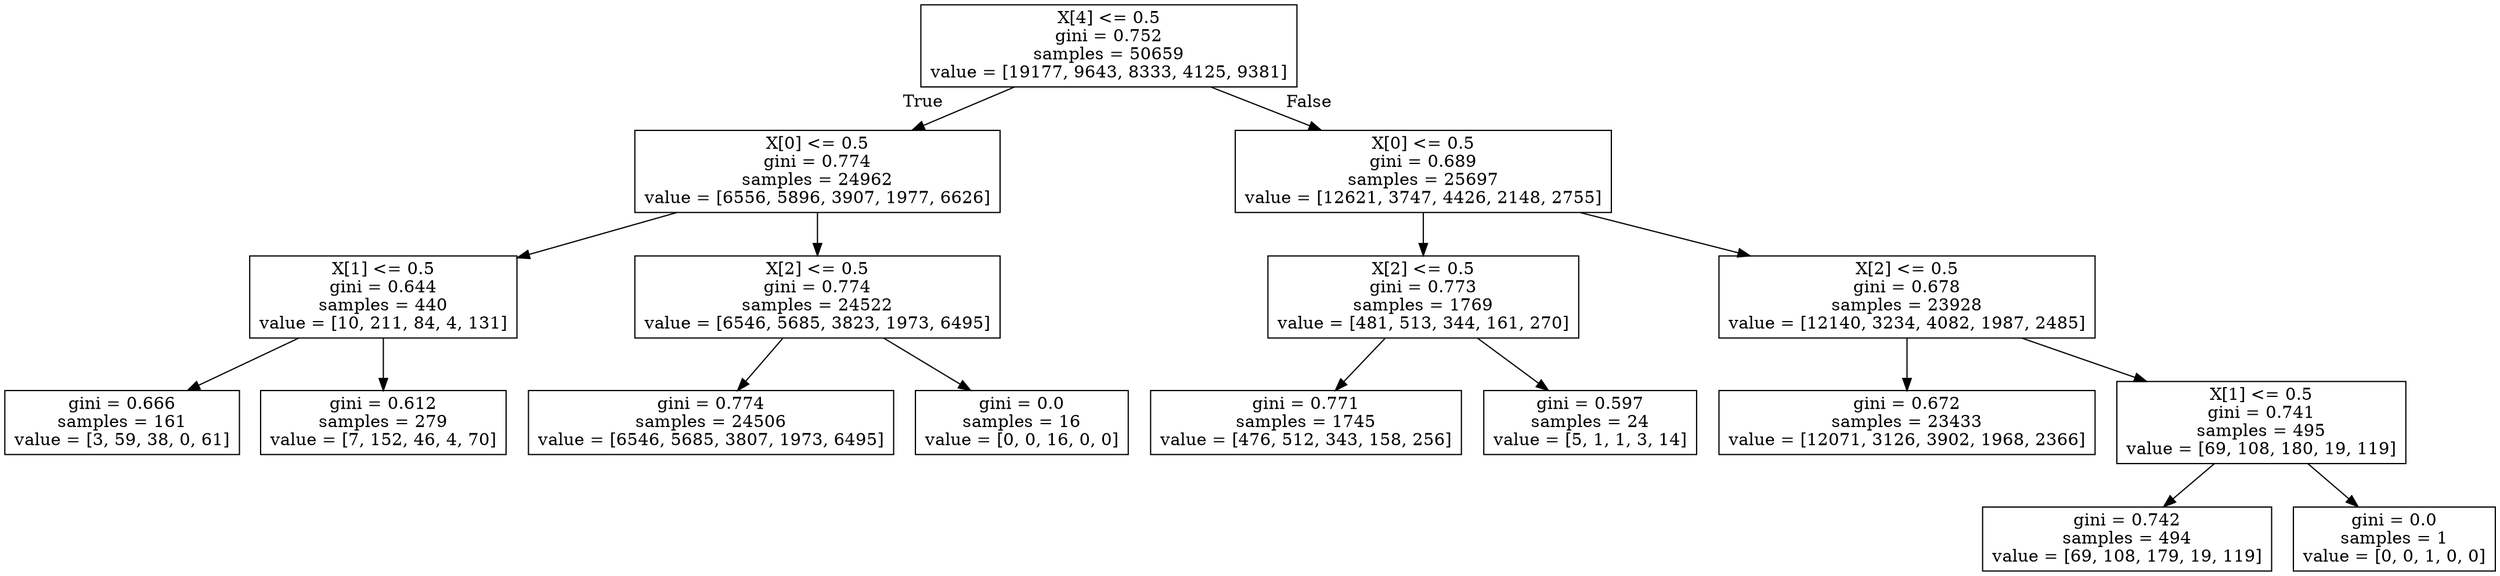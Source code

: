 digraph Tree {
node [shape=box] ;
0 [label="X[4] <= 0.5\ngini = 0.752\nsamples = 50659\nvalue = [19177, 9643, 8333, 4125, 9381]"] ;
1 [label="X[0] <= 0.5\ngini = 0.774\nsamples = 24962\nvalue = [6556, 5896, 3907, 1977, 6626]"] ;
0 -> 1 [labeldistance=2.5, labelangle=45, headlabel="True"] ;
2 [label="X[1] <= 0.5\ngini = 0.644\nsamples = 440\nvalue = [10, 211, 84, 4, 131]"] ;
1 -> 2 ;
3 [label="gini = 0.666\nsamples = 161\nvalue = [3, 59, 38, 0, 61]"] ;
2 -> 3 ;
4 [label="gini = 0.612\nsamples = 279\nvalue = [7, 152, 46, 4, 70]"] ;
2 -> 4 ;
5 [label="X[2] <= 0.5\ngini = 0.774\nsamples = 24522\nvalue = [6546, 5685, 3823, 1973, 6495]"] ;
1 -> 5 ;
6 [label="gini = 0.774\nsamples = 24506\nvalue = [6546, 5685, 3807, 1973, 6495]"] ;
5 -> 6 ;
7 [label="gini = 0.0\nsamples = 16\nvalue = [0, 0, 16, 0, 0]"] ;
5 -> 7 ;
8 [label="X[0] <= 0.5\ngini = 0.689\nsamples = 25697\nvalue = [12621, 3747, 4426, 2148, 2755]"] ;
0 -> 8 [labeldistance=2.5, labelangle=-45, headlabel="False"] ;
9 [label="X[2] <= 0.5\ngini = 0.773\nsamples = 1769\nvalue = [481, 513, 344, 161, 270]"] ;
8 -> 9 ;
10 [label="gini = 0.771\nsamples = 1745\nvalue = [476, 512, 343, 158, 256]"] ;
9 -> 10 ;
11 [label="gini = 0.597\nsamples = 24\nvalue = [5, 1, 1, 3, 14]"] ;
9 -> 11 ;
12 [label="X[2] <= 0.5\ngini = 0.678\nsamples = 23928\nvalue = [12140, 3234, 4082, 1987, 2485]"] ;
8 -> 12 ;
13 [label="gini = 0.672\nsamples = 23433\nvalue = [12071, 3126, 3902, 1968, 2366]"] ;
12 -> 13 ;
14 [label="X[1] <= 0.5\ngini = 0.741\nsamples = 495\nvalue = [69, 108, 180, 19, 119]"] ;
12 -> 14 ;
15 [label="gini = 0.742\nsamples = 494\nvalue = [69, 108, 179, 19, 119]"] ;
14 -> 15 ;
16 [label="gini = 0.0\nsamples = 1\nvalue = [0, 0, 1, 0, 0]"] ;
14 -> 16 ;
}